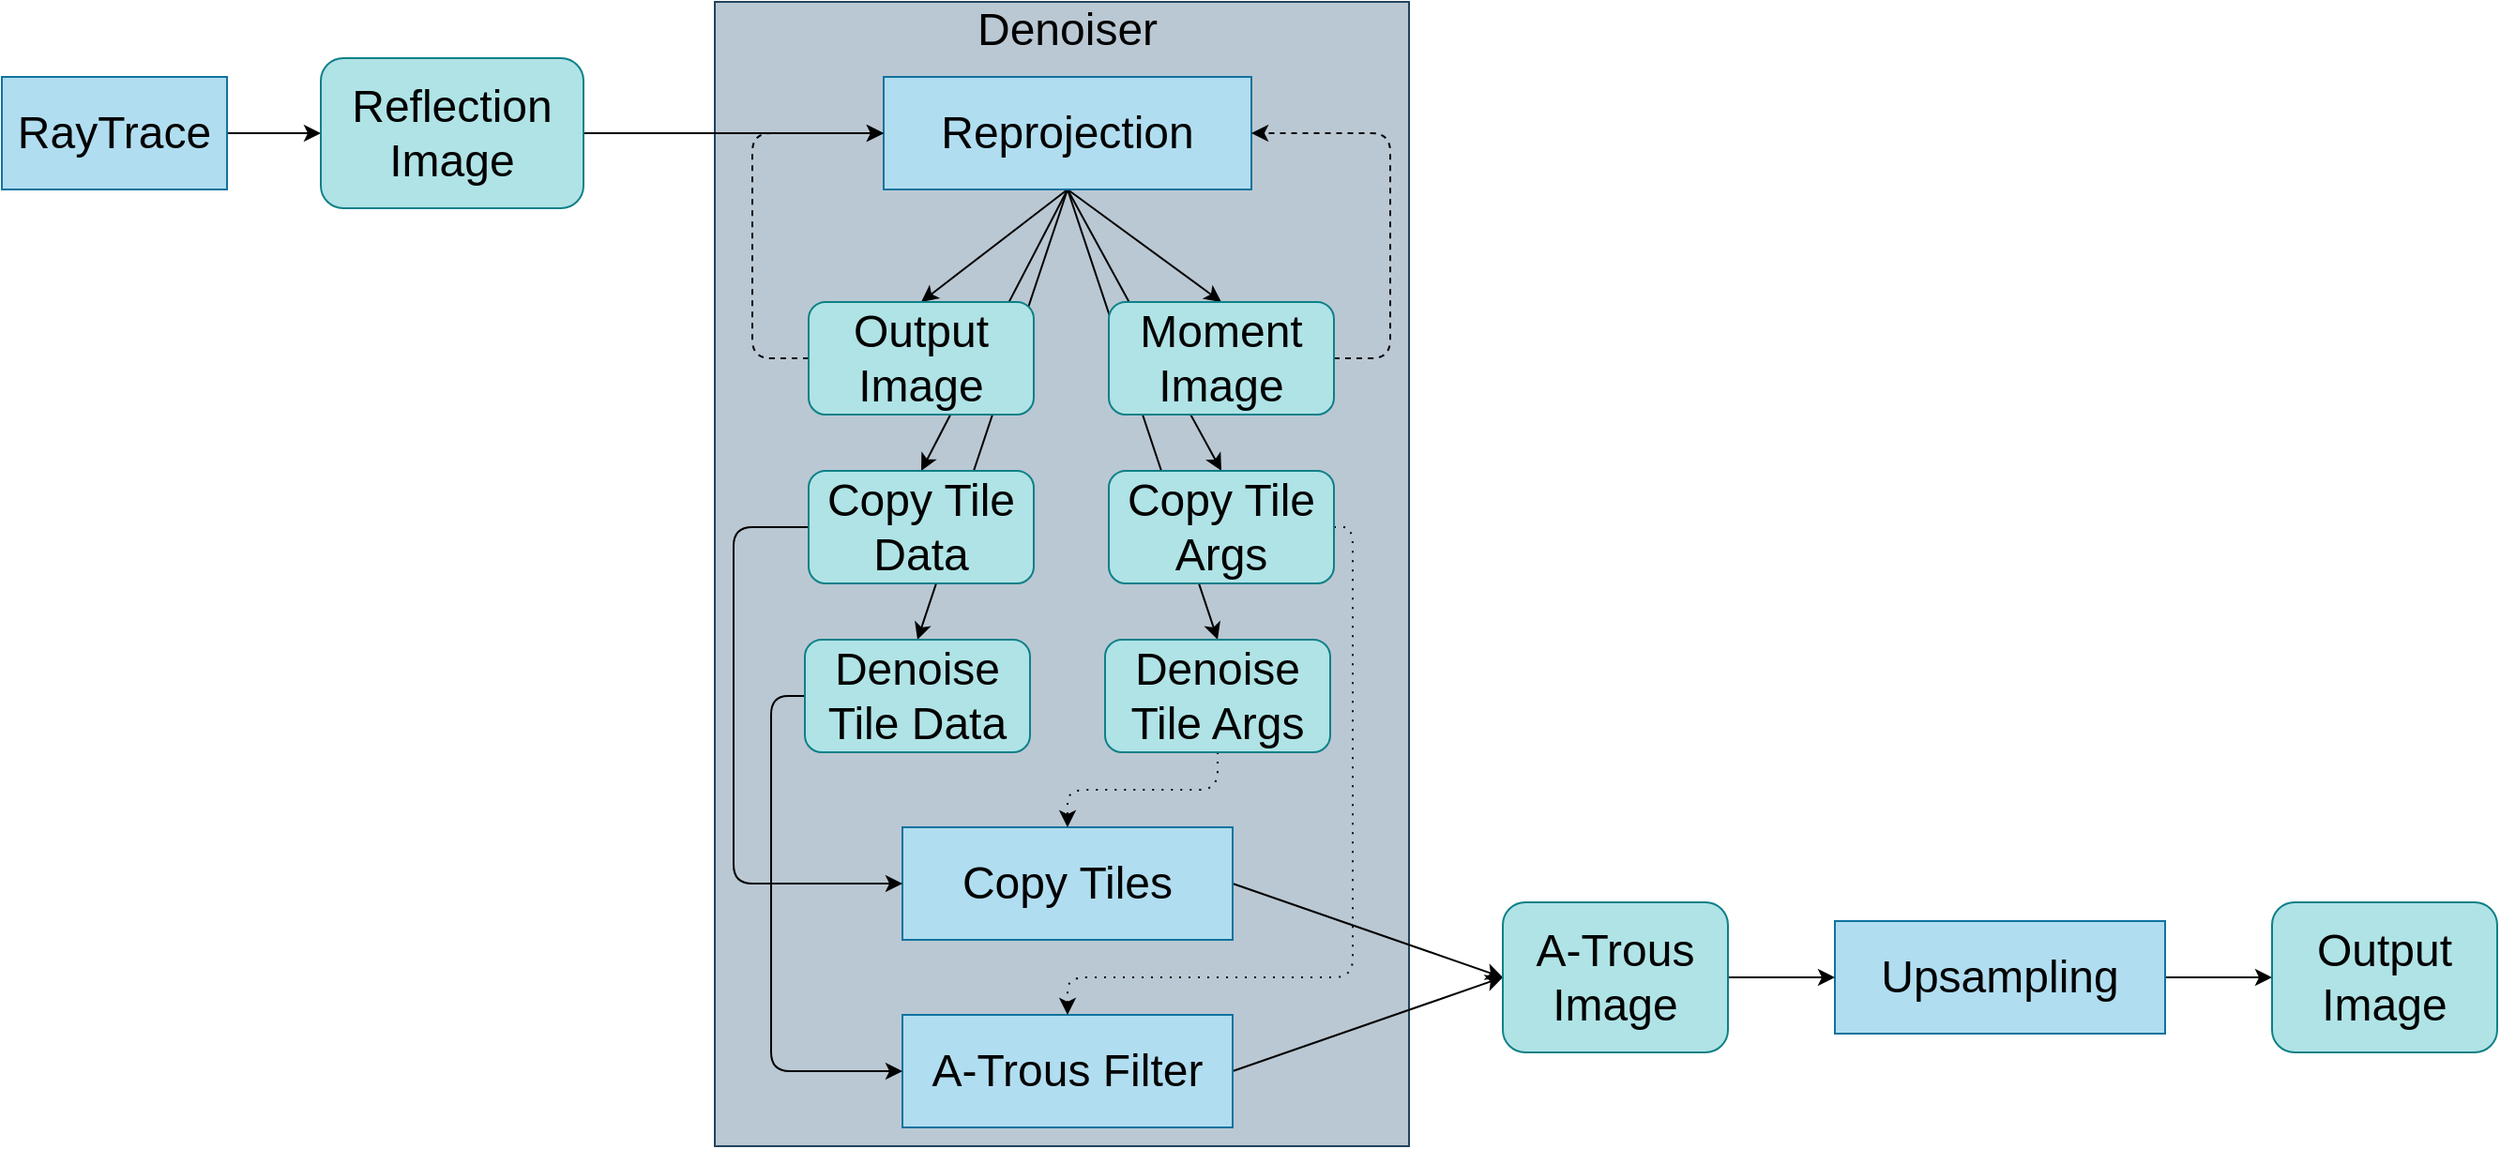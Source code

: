 <mxfile>
    <diagram id="d6NBPc4R7VuHOiokDQbi" name="第 1 页">
        <mxGraphModel dx="1887" dy="1643" grid="1" gridSize="10" guides="1" tooltips="1" connect="1" arrows="1" fold="1" page="1" pageScale="1" pageWidth="827" pageHeight="1169" math="0" shadow="0">
            <root>
                <mxCell id="0"/>
                <mxCell id="1" parent="0"/>
                <mxCell id="2" value="" style="rounded=0;whiteSpace=wrap;html=1;fontSize=18;fillColor=#bac8d3;strokeColor=#23445d;" vertex="1" parent="1">
                    <mxGeometry x="230" y="200" width="370" height="610" as="geometry"/>
                </mxCell>
                <mxCell id="3" style="html=1;exitX=0.5;exitY=1;exitDx=0;exitDy=0;entryX=0.5;entryY=0;entryDx=0;entryDy=0;fontSize=24;" edge="1" parent="1" source="9" target="17">
                    <mxGeometry relative="1" as="geometry"/>
                </mxCell>
                <mxCell id="4" style="edgeStyle=none;html=1;exitX=0.5;exitY=1;exitDx=0;exitDy=0;entryX=0.5;entryY=0;entryDx=0;entryDy=0;fontSize=24;" edge="1" parent="1" source="9" target="19">
                    <mxGeometry relative="1" as="geometry"/>
                </mxCell>
                <mxCell id="5" style="edgeStyle=none;html=1;exitX=0.5;exitY=1;exitDx=0;exitDy=0;entryX=0.5;entryY=0;entryDx=0;entryDy=0;fontSize=24;" edge="1" parent="1" source="9" target="21">
                    <mxGeometry relative="1" as="geometry"/>
                </mxCell>
                <mxCell id="6" style="edgeStyle=none;html=1;exitX=0.5;exitY=1;exitDx=0;exitDy=0;entryX=0.5;entryY=0;entryDx=0;entryDy=0;fontSize=24;" edge="1" parent="1" source="9" target="23">
                    <mxGeometry relative="1" as="geometry"/>
                </mxCell>
                <mxCell id="7" style="edgeStyle=none;html=1;exitX=0.5;exitY=1;exitDx=0;exitDy=0;entryX=0.5;entryY=0;entryDx=0;entryDy=0;fontSize=24;" edge="1" parent="1" source="9" target="25">
                    <mxGeometry relative="1" as="geometry"/>
                </mxCell>
                <mxCell id="8" style="edgeStyle=none;html=1;exitX=0.5;exitY=1;exitDx=0;exitDy=0;entryX=0.5;entryY=0;entryDx=0;entryDy=0;fontSize=24;" edge="1" parent="1" source="9" target="27">
                    <mxGeometry relative="1" as="geometry"/>
                </mxCell>
                <mxCell id="9" value="Reprojection" style="rounded=0;whiteSpace=wrap;html=1;fontSize=24;fillColor=#b1ddf0;strokeColor=#10739e;" vertex="1" parent="1">
                    <mxGeometry x="320" y="240" width="196" height="60" as="geometry"/>
                </mxCell>
                <mxCell id="10" style="html=1;exitX=1;exitY=0.5;exitDx=0;exitDy=0;entryX=0;entryY=0.5;entryDx=0;entryDy=0;fontSize=24;" edge="1" parent="1" source="11" target="29">
                    <mxGeometry relative="1" as="geometry"/>
                </mxCell>
                <mxCell id="11" value="Copy Tiles" style="rounded=0;whiteSpace=wrap;html=1;fontSize=24;fillColor=#b1ddf0;strokeColor=#10739e;" vertex="1" parent="1">
                    <mxGeometry x="330" y="640" width="176" height="60" as="geometry"/>
                </mxCell>
                <mxCell id="12" style="edgeStyle=none;html=1;exitX=1;exitY=0.5;exitDx=0;exitDy=0;entryX=0;entryY=0.5;entryDx=0;entryDy=0;fontSize=24;" edge="1" parent="1" source="13" target="29">
                    <mxGeometry relative="1" as="geometry"/>
                </mxCell>
                <mxCell id="13" value="A-Trous Filter" style="rounded=0;whiteSpace=wrap;html=1;fontSize=24;fillColor=#b1ddf0;strokeColor=#10739e;" vertex="1" parent="1">
                    <mxGeometry x="330" y="740" width="176" height="60" as="geometry"/>
                </mxCell>
                <mxCell id="14" style="edgeStyle=orthogonalEdgeStyle;html=1;exitX=1;exitY=0.5;exitDx=0;exitDy=0;entryX=0;entryY=0.5;entryDx=0;entryDy=0;fontSize=24;" edge="1" parent="1" source="15" target="31">
                    <mxGeometry relative="1" as="geometry"/>
                </mxCell>
                <mxCell id="15" value="Upsampling" style="rounded=0;whiteSpace=wrap;html=1;fontSize=24;fillColor=#b1ddf0;strokeColor=#10739e;" vertex="1" parent="1">
                    <mxGeometry x="827" y="690" width="176" height="60" as="geometry"/>
                </mxCell>
                <mxCell id="16" style="edgeStyle=orthogonalEdgeStyle;html=1;exitX=0;exitY=0.5;exitDx=0;exitDy=0;entryX=0;entryY=0.5;entryDx=0;entryDy=0;dashed=1;fontSize=24;" edge="1" parent="1" source="17" target="9">
                    <mxGeometry relative="1" as="geometry">
                        <Array as="points">
                            <mxPoint x="250" y="390"/>
                            <mxPoint x="250" y="270"/>
                        </Array>
                    </mxGeometry>
                </mxCell>
                <mxCell id="17" value="Output&lt;br&gt;Image" style="rounded=1;whiteSpace=wrap;html=1;fontSize=24;fillColor=#b0e3e6;strokeColor=#0e8088;" vertex="1" parent="1">
                    <mxGeometry x="280" y="360" width="120" height="60" as="geometry"/>
                </mxCell>
                <mxCell id="18" style="edgeStyle=orthogonalEdgeStyle;html=1;exitX=1;exitY=0.5;exitDx=0;exitDy=0;entryX=1;entryY=0.5;entryDx=0;entryDy=0;fontSize=24;dashed=1;" edge="1" parent="1" source="19" target="9">
                    <mxGeometry relative="1" as="geometry">
                        <Array as="points">
                            <mxPoint x="590" y="390"/>
                            <mxPoint x="590" y="270"/>
                        </Array>
                    </mxGeometry>
                </mxCell>
                <mxCell id="19" value="Moment&lt;br&gt;Image" style="rounded=1;whiteSpace=wrap;html=1;fontSize=24;fillColor=#b0e3e6;strokeColor=#0e8088;" vertex="1" parent="1">
                    <mxGeometry x="440" y="360" width="120" height="60" as="geometry"/>
                </mxCell>
                <mxCell id="20" style="edgeStyle=orthogonalEdgeStyle;html=1;exitX=0;exitY=0.5;exitDx=0;exitDy=0;entryX=0;entryY=0.5;entryDx=0;entryDy=0;fontSize=24;" edge="1" parent="1" source="21" target="11">
                    <mxGeometry relative="1" as="geometry">
                        <Array as="points">
                            <mxPoint x="240" y="480"/>
                            <mxPoint x="240" y="670"/>
                        </Array>
                    </mxGeometry>
                </mxCell>
                <mxCell id="21" value="Copy Tile Data" style="rounded=1;whiteSpace=wrap;html=1;fontSize=24;fillColor=#b0e3e6;strokeColor=#0e8088;" vertex="1" parent="1">
                    <mxGeometry x="280" y="450" width="120" height="60" as="geometry"/>
                </mxCell>
                <mxCell id="22" style="edgeStyle=orthogonalEdgeStyle;html=1;exitX=1;exitY=0.5;exitDx=0;exitDy=0;entryX=0.5;entryY=0;entryDx=0;entryDy=0;dashed=1;dashPattern=1 4;fontSize=24;" edge="1" parent="1" source="23" target="13">
                    <mxGeometry relative="1" as="geometry">
                        <Array as="points">
                            <mxPoint x="570" y="480"/>
                            <mxPoint x="570" y="720"/>
                            <mxPoint x="418" y="720"/>
                        </Array>
                    </mxGeometry>
                </mxCell>
                <mxCell id="23" value="Copy Tile Args" style="rounded=1;whiteSpace=wrap;html=1;fontSize=24;fillColor=#b0e3e6;strokeColor=#0e8088;" vertex="1" parent="1">
                    <mxGeometry x="440" y="450" width="120" height="60" as="geometry"/>
                </mxCell>
                <mxCell id="24" style="edgeStyle=orthogonalEdgeStyle;html=1;exitX=0;exitY=0.5;exitDx=0;exitDy=0;entryX=0;entryY=0.5;entryDx=0;entryDy=0;fontSize=24;" edge="1" parent="1" source="25" target="13">
                    <mxGeometry relative="1" as="geometry">
                        <Array as="points">
                            <mxPoint x="260" y="570"/>
                            <mxPoint x="260" y="770"/>
                        </Array>
                    </mxGeometry>
                </mxCell>
                <mxCell id="25" value="Denoise Tile Data" style="rounded=1;whiteSpace=wrap;html=1;fontSize=24;fillColor=#b0e3e6;strokeColor=#0e8088;" vertex="1" parent="1">
                    <mxGeometry x="278" y="540" width="120" height="60" as="geometry"/>
                </mxCell>
                <mxCell id="26" style="edgeStyle=orthogonalEdgeStyle;html=1;exitX=0.5;exitY=1;exitDx=0;exitDy=0;dashed=1;dashPattern=1 4;fontSize=24;" edge="1" parent="1" source="27" target="11">
                    <mxGeometry relative="1" as="geometry"/>
                </mxCell>
                <mxCell id="27" value="Denoise Tile Args" style="rounded=1;whiteSpace=wrap;html=1;fontSize=24;fillColor=#b0e3e6;strokeColor=#0e8088;" vertex="1" parent="1">
                    <mxGeometry x="438" y="540" width="120" height="60" as="geometry"/>
                </mxCell>
                <mxCell id="28" style="edgeStyle=orthogonalEdgeStyle;html=1;exitX=1;exitY=0.5;exitDx=0;exitDy=0;entryX=0;entryY=0.5;entryDx=0;entryDy=0;fontSize=24;" edge="1" parent="1" source="29" target="15">
                    <mxGeometry relative="1" as="geometry"/>
                </mxCell>
                <mxCell id="29" value="A-Trous&lt;br&gt;Image" style="rounded=1;whiteSpace=wrap;html=1;fontSize=24;fillColor=#b0e3e6;strokeColor=#0e8088;" vertex="1" parent="1">
                    <mxGeometry x="650" y="680" width="120" height="80" as="geometry"/>
                </mxCell>
                <mxCell id="30" value="&lt;font style=&quot;font-size: 24px;&quot;&gt;Denoiser&lt;/font&gt;" style="text;html=1;strokeColor=none;fillColor=none;align=center;verticalAlign=middle;whiteSpace=wrap;rounded=0;fontSize=18;" vertex="1" parent="1">
                    <mxGeometry x="388" y="200" width="60" height="30" as="geometry"/>
                </mxCell>
                <mxCell id="31" value="Output&lt;br&gt;Image" style="rounded=1;whiteSpace=wrap;html=1;fontSize=24;fillColor=#b0e3e6;strokeColor=#0e8088;" vertex="1" parent="1">
                    <mxGeometry x="1060" y="680" width="120" height="80" as="geometry"/>
                </mxCell>
                <mxCell id="35" style="edgeStyle=none;html=1;exitX=1;exitY=0.5;exitDx=0;exitDy=0;entryX=0;entryY=0.5;entryDx=0;entryDy=0;fontSize=24;" edge="1" parent="1" source="32" target="34">
                    <mxGeometry relative="1" as="geometry"/>
                </mxCell>
                <mxCell id="32" value="&lt;font style=&quot;font-size: 24px;&quot;&gt;RayTrace&lt;/font&gt;" style="rounded=0;whiteSpace=wrap;html=1;fillColor=#b1ddf0;strokeColor=#10739e;" vertex="1" parent="1">
                    <mxGeometry x="-150" y="240" width="120" height="60" as="geometry"/>
                </mxCell>
                <mxCell id="37" style="edgeStyle=orthogonalEdgeStyle;html=1;exitX=1;exitY=0.5;exitDx=0;exitDy=0;entryX=0;entryY=0.5;entryDx=0;entryDy=0;fontSize=24;" edge="1" parent="1" source="34" target="9">
                    <mxGeometry relative="1" as="geometry"/>
                </mxCell>
                <mxCell id="34" value="Reflection&lt;br&gt;Image" style="rounded=1;whiteSpace=wrap;html=1;fontSize=24;fillColor=#b0e3e6;strokeColor=#0e8088;" vertex="1" parent="1">
                    <mxGeometry x="20" y="230" width="140" height="80" as="geometry"/>
                </mxCell>
            </root>
        </mxGraphModel>
    </diagram>
</mxfile>